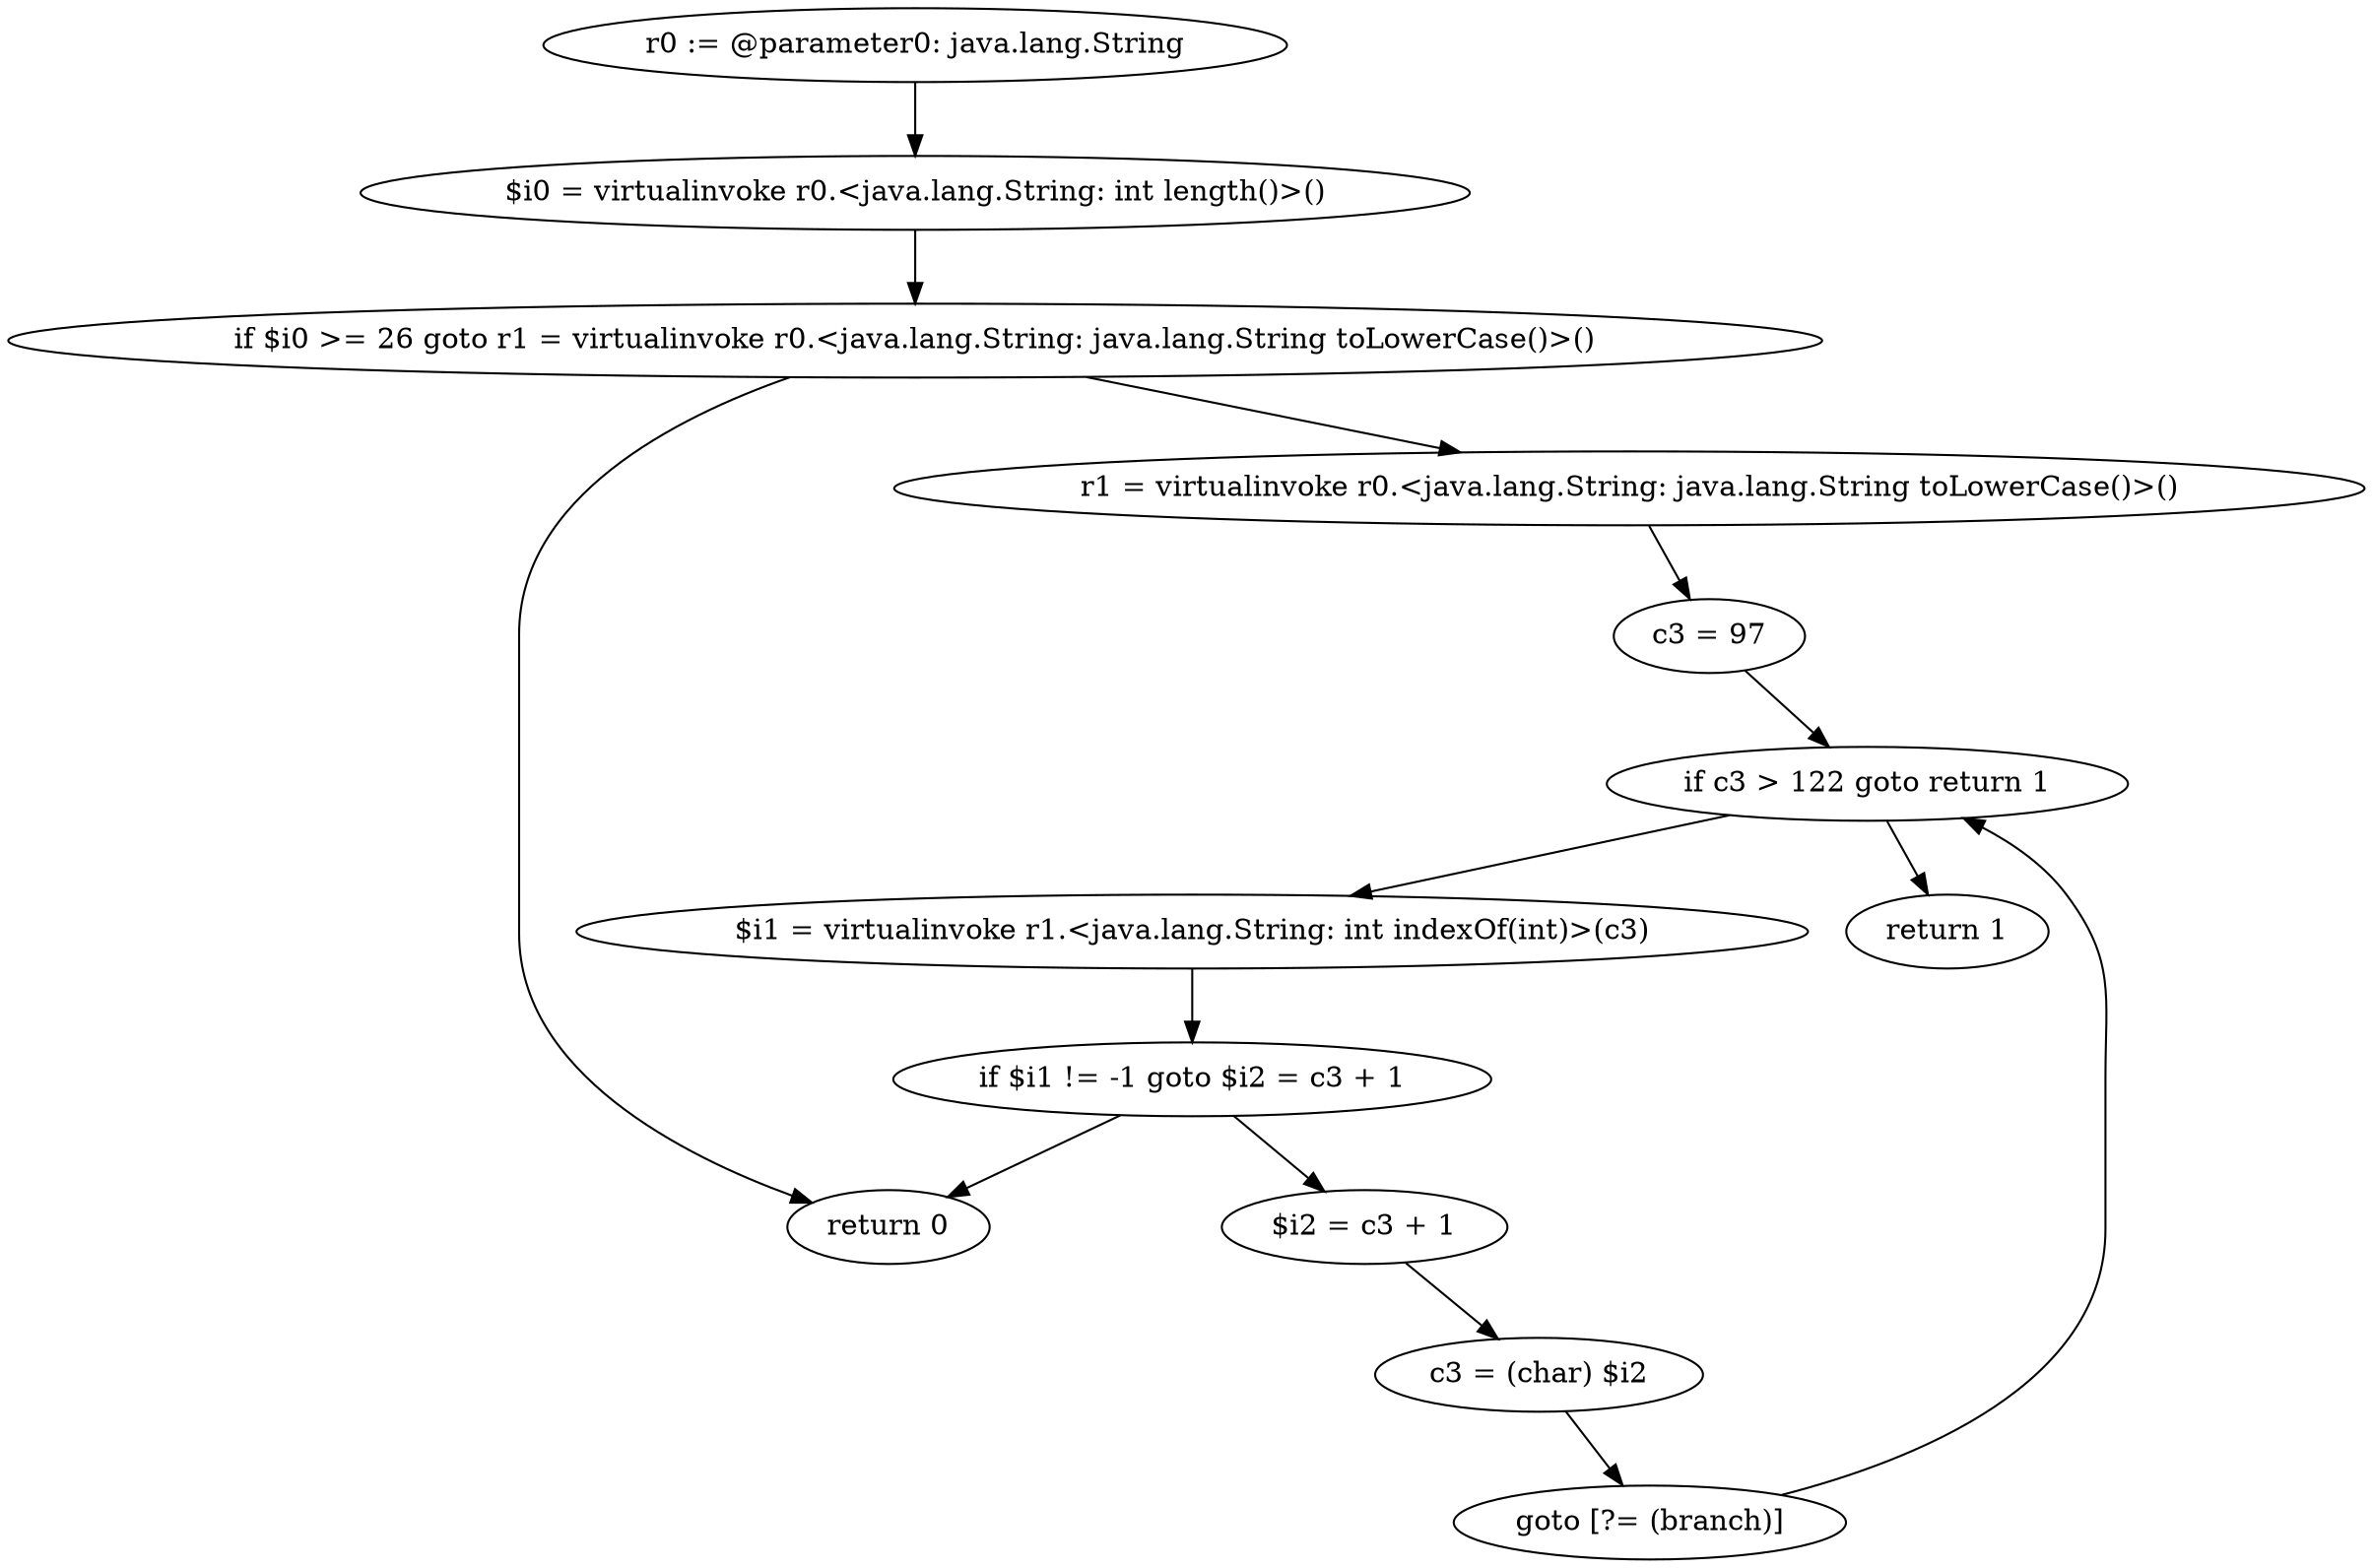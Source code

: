 digraph "unitGraph" {
    "r0 := @parameter0: java.lang.String"
    "$i0 = virtualinvoke r0.<java.lang.String: int length()>()"
    "if $i0 >= 26 goto r1 = virtualinvoke r0.<java.lang.String: java.lang.String toLowerCase()>()"
    "return 0"
    "r1 = virtualinvoke r0.<java.lang.String: java.lang.String toLowerCase()>()"
    "c3 = 97"
    "if c3 > 122 goto return 1"
    "$i1 = virtualinvoke r1.<java.lang.String: int indexOf(int)>(c3)"
    "if $i1 != -1 goto $i2 = c3 + 1"
    "$i2 = c3 + 1"
    "c3 = (char) $i2"
    "goto [?= (branch)]"
    "return 1"
    "r0 := @parameter0: java.lang.String"->"$i0 = virtualinvoke r0.<java.lang.String: int length()>()";
    "$i0 = virtualinvoke r0.<java.lang.String: int length()>()"->"if $i0 >= 26 goto r1 = virtualinvoke r0.<java.lang.String: java.lang.String toLowerCase()>()";
    "if $i0 >= 26 goto r1 = virtualinvoke r0.<java.lang.String: java.lang.String toLowerCase()>()"->"return 0";
    "if $i0 >= 26 goto r1 = virtualinvoke r0.<java.lang.String: java.lang.String toLowerCase()>()"->"r1 = virtualinvoke r0.<java.lang.String: java.lang.String toLowerCase()>()";
    "r1 = virtualinvoke r0.<java.lang.String: java.lang.String toLowerCase()>()"->"c3 = 97";
    "c3 = 97"->"if c3 > 122 goto return 1";
    "if c3 > 122 goto return 1"->"$i1 = virtualinvoke r1.<java.lang.String: int indexOf(int)>(c3)";
    "if c3 > 122 goto return 1"->"return 1";
    "$i1 = virtualinvoke r1.<java.lang.String: int indexOf(int)>(c3)"->"if $i1 != -1 goto $i2 = c3 + 1";
    "if $i1 != -1 goto $i2 = c3 + 1"->"return 0";
    "if $i1 != -1 goto $i2 = c3 + 1"->"$i2 = c3 + 1";
    "$i2 = c3 + 1"->"c3 = (char) $i2";
    "c3 = (char) $i2"->"goto [?= (branch)]";
    "goto [?= (branch)]"->"if c3 > 122 goto return 1";
}
